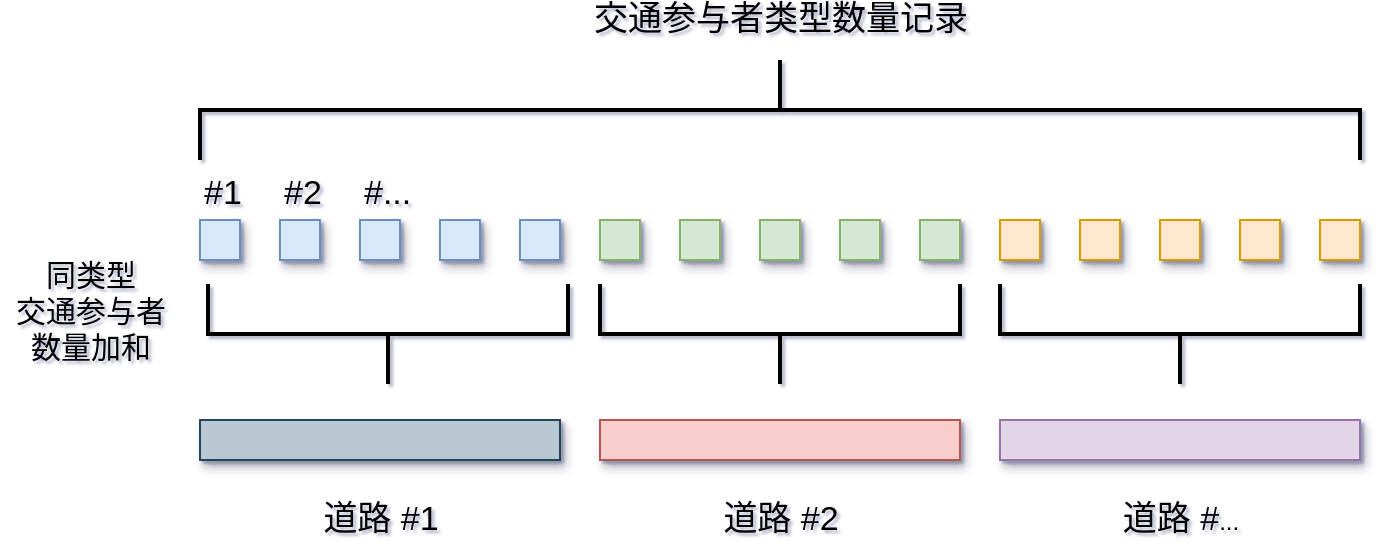 <mxfile version="20.0.1" type="github">
  <diagram id="zRpgoigiP1IDF4QAEYAz" name="Page-1">
    <mxGraphModel dx="1852" dy="621" grid="1" gridSize="10" guides="1" tooltips="1" connect="1" arrows="1" fold="1" page="1" pageScale="1" pageWidth="827" pageHeight="1169" background="none" math="0" shadow="1">
      <root>
        <mxCell id="0" />
        <mxCell id="1" parent="0" />
        <mxCell id="_yfy8RAhn94L6OliEnwq-60" value="" style="strokeWidth=2;html=1;shape=mxgraph.flowchart.annotation_2;align=left;labelPosition=right;pointerEvents=1;rotation=-180;direction=south;" vertex="1" parent="1">
          <mxGeometry x="-316" y="372" width="180" height="50" as="geometry" />
        </mxCell>
        <mxCell id="_yfy8RAhn94L6OliEnwq-64" value="&lt;font style=&quot;font-size: 17px;&quot;&gt;交通参与者类型数量记录&lt;/font&gt;" style="text;html=1;align=center;verticalAlign=middle;resizable=0;points=[];autosize=1;strokeColor=none;fillColor=none;" vertex="1" parent="1">
          <mxGeometry x="-130" y="230" width="200" height="20" as="geometry" />
        </mxCell>
        <mxCell id="_yfy8RAhn94L6OliEnwq-66" value="&lt;font style=&quot;font-size: 17px;&quot;&gt;道路 #1&lt;/font&gt;" style="text;html=1;align=center;verticalAlign=middle;resizable=0;points=[];autosize=1;strokeColor=none;fillColor=none;strokeWidth=17;" vertex="1" parent="1">
          <mxGeometry x="-265" y="480" width="70" height="20" as="geometry" />
        </mxCell>
        <mxCell id="_yfy8RAhn94L6OliEnwq-70" value="" style="rounded=0;whiteSpace=wrap;html=1;fillColor=#dae8fc;shadow=1;strokeColor=#6c8ebf;" vertex="1" parent="1">
          <mxGeometry x="-320" y="340" width="20" height="20" as="geometry" />
        </mxCell>
        <mxCell id="_yfy8RAhn94L6OliEnwq-71" value="" style="rounded=0;whiteSpace=wrap;html=1;fillColor=#dae8fc;shadow=1;strokeColor=#6c8ebf;" vertex="1" parent="1">
          <mxGeometry x="-280" y="340" width="20" height="20" as="geometry" />
        </mxCell>
        <mxCell id="_yfy8RAhn94L6OliEnwq-72" value="" style="rounded=0;whiteSpace=wrap;html=1;fillColor=#dae8fc;shadow=1;strokeColor=#6c8ebf;" vertex="1" parent="1">
          <mxGeometry x="-240" y="340" width="20" height="20" as="geometry" />
        </mxCell>
        <mxCell id="_yfy8RAhn94L6OliEnwq-73" value="" style="rounded=0;whiteSpace=wrap;html=1;fillColor=#dae8fc;shadow=1;strokeColor=#6c8ebf;" vertex="1" parent="1">
          <mxGeometry x="-200" y="340" width="20" height="20" as="geometry" />
        </mxCell>
        <mxCell id="_yfy8RAhn94L6OliEnwq-74" value="" style="rounded=0;whiteSpace=wrap;html=1;fillColor=#dae8fc;shadow=1;strokeColor=#6c8ebf;" vertex="1" parent="1">
          <mxGeometry x="-160" y="340" width="20" height="20" as="geometry" />
        </mxCell>
        <mxCell id="_yfy8RAhn94L6OliEnwq-75" value="" style="rounded=0;whiteSpace=wrap;html=1;fillColor=#d5e8d4;shadow=1;strokeColor=#82b366;" vertex="1" parent="1">
          <mxGeometry x="-120" y="340" width="20" height="20" as="geometry" />
        </mxCell>
        <mxCell id="_yfy8RAhn94L6OliEnwq-76" value="" style="rounded=0;whiteSpace=wrap;html=1;fillColor=#d5e8d4;shadow=1;strokeColor=#82b366;" vertex="1" parent="1">
          <mxGeometry x="-80" y="340" width="20" height="20" as="geometry" />
        </mxCell>
        <mxCell id="_yfy8RAhn94L6OliEnwq-77" value="" style="rounded=0;whiteSpace=wrap;html=1;fillColor=#d5e8d4;shadow=1;strokeColor=#82b366;" vertex="1" parent="1">
          <mxGeometry x="-40" y="340" width="20" height="20" as="geometry" />
        </mxCell>
        <mxCell id="_yfy8RAhn94L6OliEnwq-78" value="" style="rounded=0;whiteSpace=wrap;html=1;fillColor=#d5e8d4;shadow=1;strokeColor=#82b366;" vertex="1" parent="1">
          <mxGeometry y="340" width="20" height="20" as="geometry" />
        </mxCell>
        <mxCell id="_yfy8RAhn94L6OliEnwq-79" value="" style="rounded=0;whiteSpace=wrap;html=1;fillColor=#d5e8d4;shadow=1;strokeColor=#82b366;" vertex="1" parent="1">
          <mxGeometry x="40" y="340" width="20" height="20" as="geometry" />
        </mxCell>
        <mxCell id="_yfy8RAhn94L6OliEnwq-80" value="" style="rounded=0;whiteSpace=wrap;html=1;fillColor=#ffe6cc;shadow=1;strokeColor=#d79b00;" vertex="1" parent="1">
          <mxGeometry x="80" y="340" width="20" height="20" as="geometry" />
        </mxCell>
        <mxCell id="_yfy8RAhn94L6OliEnwq-81" value="" style="rounded=0;whiteSpace=wrap;html=1;fillColor=#ffe6cc;shadow=1;strokeColor=#d79b00;" vertex="1" parent="1">
          <mxGeometry x="120" y="340" width="20" height="20" as="geometry" />
        </mxCell>
        <mxCell id="_yfy8RAhn94L6OliEnwq-82" value="" style="rounded=0;whiteSpace=wrap;html=1;fillColor=#ffe6cc;shadow=1;strokeColor=#d79b00;" vertex="1" parent="1">
          <mxGeometry x="160" y="340" width="20" height="20" as="geometry" />
        </mxCell>
        <mxCell id="_yfy8RAhn94L6OliEnwq-83" value="" style="rounded=0;whiteSpace=wrap;html=1;fillColor=#ffe6cc;shadow=1;strokeColor=#d79b00;" vertex="1" parent="1">
          <mxGeometry x="200" y="340" width="20" height="20" as="geometry" />
        </mxCell>
        <mxCell id="_yfy8RAhn94L6OliEnwq-84" value="" style="rounded=0;whiteSpace=wrap;html=1;fillColor=#ffe6cc;shadow=1;strokeColor=#d79b00;" vertex="1" parent="1">
          <mxGeometry x="240" y="340" width="20" height="20" as="geometry" />
        </mxCell>
        <mxCell id="_yfy8RAhn94L6OliEnwq-90" value="" style="strokeWidth=2;html=1;shape=mxgraph.flowchart.annotation_2;align=left;labelPosition=right;pointerEvents=1;rotation=-180;direction=south;" vertex="1" parent="1">
          <mxGeometry x="-120" y="372" width="180" height="50" as="geometry" />
        </mxCell>
        <mxCell id="_yfy8RAhn94L6OliEnwq-91" value="" style="strokeWidth=2;html=1;shape=mxgraph.flowchart.annotation_2;align=left;labelPosition=right;pointerEvents=1;rotation=-180;direction=south;" vertex="1" parent="1">
          <mxGeometry x="80" y="372" width="180" height="50" as="geometry" />
        </mxCell>
        <mxCell id="_yfy8RAhn94L6OliEnwq-92" value="" style="rounded=0;whiteSpace=wrap;html=1;fillColor=#bac8d3;shadow=1;strokeColor=#23445d;rotation=90;" vertex="1" parent="1">
          <mxGeometry x="-240" y="360" width="20" height="180" as="geometry" />
        </mxCell>
        <mxCell id="_yfy8RAhn94L6OliEnwq-93" value="" style="rounded=0;whiteSpace=wrap;html=1;fillColor=#f8cecc;shadow=1;strokeColor=#b85450;rotation=90;" vertex="1" parent="1">
          <mxGeometry x="-40" y="360" width="20" height="180" as="geometry" />
        </mxCell>
        <mxCell id="_yfy8RAhn94L6OliEnwq-94" value="" style="rounded=0;whiteSpace=wrap;html=1;fillColor=#e1d5e7;shadow=1;strokeColor=#9673a6;rotation=90;" vertex="1" parent="1">
          <mxGeometry x="160" y="360" width="20" height="180" as="geometry" />
        </mxCell>
        <mxCell id="_yfy8RAhn94L6OliEnwq-95" value="&lt;font style=&quot;font-size: 17px;&quot;&gt;道路 #2&lt;/font&gt;" style="text;html=1;align=center;verticalAlign=middle;resizable=0;points=[];autosize=1;strokeColor=none;fillColor=none;strokeWidth=17;" vertex="1" parent="1">
          <mxGeometry x="-65" y="480" width="70" height="20" as="geometry" />
        </mxCell>
        <mxCell id="_yfy8RAhn94L6OliEnwq-96" value="&lt;font style=&quot;font-size: 17px;&quot;&gt;道路 #&lt;/font&gt;..." style="text;html=1;align=center;verticalAlign=middle;resizable=0;points=[];autosize=1;strokeColor=none;fillColor=none;strokeWidth=17;" vertex="1" parent="1">
          <mxGeometry x="135" y="480" width="70" height="20" as="geometry" />
        </mxCell>
        <mxCell id="_yfy8RAhn94L6OliEnwq-98" value="#1" style="text;whiteSpace=wrap;html=1;fontSize=17;" vertex="1" parent="1">
          <mxGeometry x="-320" y="310" width="20" height="30" as="geometry" />
        </mxCell>
        <mxCell id="_yfy8RAhn94L6OliEnwq-99" value="#2" style="text;whiteSpace=wrap;html=1;fontSize=17;" vertex="1" parent="1">
          <mxGeometry x="-280" y="310" width="20" height="30" as="geometry" />
        </mxCell>
        <mxCell id="_yfy8RAhn94L6OliEnwq-100" value="#..." style="text;whiteSpace=wrap;html=1;fontSize=17;" vertex="1" parent="1">
          <mxGeometry x="-240" y="310" width="20" height="30" as="geometry" />
        </mxCell>
        <mxCell id="_yfy8RAhn94L6OliEnwq-101" value="" style="strokeWidth=2;html=1;shape=mxgraph.flowchart.annotation_2;align=left;labelPosition=right;pointerEvents=1;rotation=0;direction=south;" vertex="1" parent="1">
          <mxGeometry x="-320" y="260" width="580" height="50" as="geometry" />
        </mxCell>
        <mxCell id="_yfy8RAhn94L6OliEnwq-102" value="&lt;div style=&quot;font-size: 15px;&quot;&gt;&lt;font style=&quot;font-size: 15px;&quot;&gt;同类型&lt;/font&gt;&lt;/div&gt;&lt;div style=&quot;font-size: 15px;&quot;&gt;&lt;font style=&quot;font-size: 15px;&quot;&gt;交通参与者&lt;/font&gt;&lt;font style=&quot;font-size: 15px;&quot;&gt;&lt;/font&gt;&lt;/div&gt;&lt;div style=&quot;font-size: 15px;&quot;&gt;&lt;font style=&quot;font-size: 15px;&quot;&gt;数量加和&lt;/font&gt;&lt;/div&gt;" style="text;html=1;align=center;verticalAlign=middle;resizable=0;points=[];autosize=1;strokeColor=none;fillColor=none;" vertex="1" parent="1">
          <mxGeometry x="-420" y="360" width="90" height="50" as="geometry" />
        </mxCell>
      </root>
    </mxGraphModel>
  </diagram>
</mxfile>

